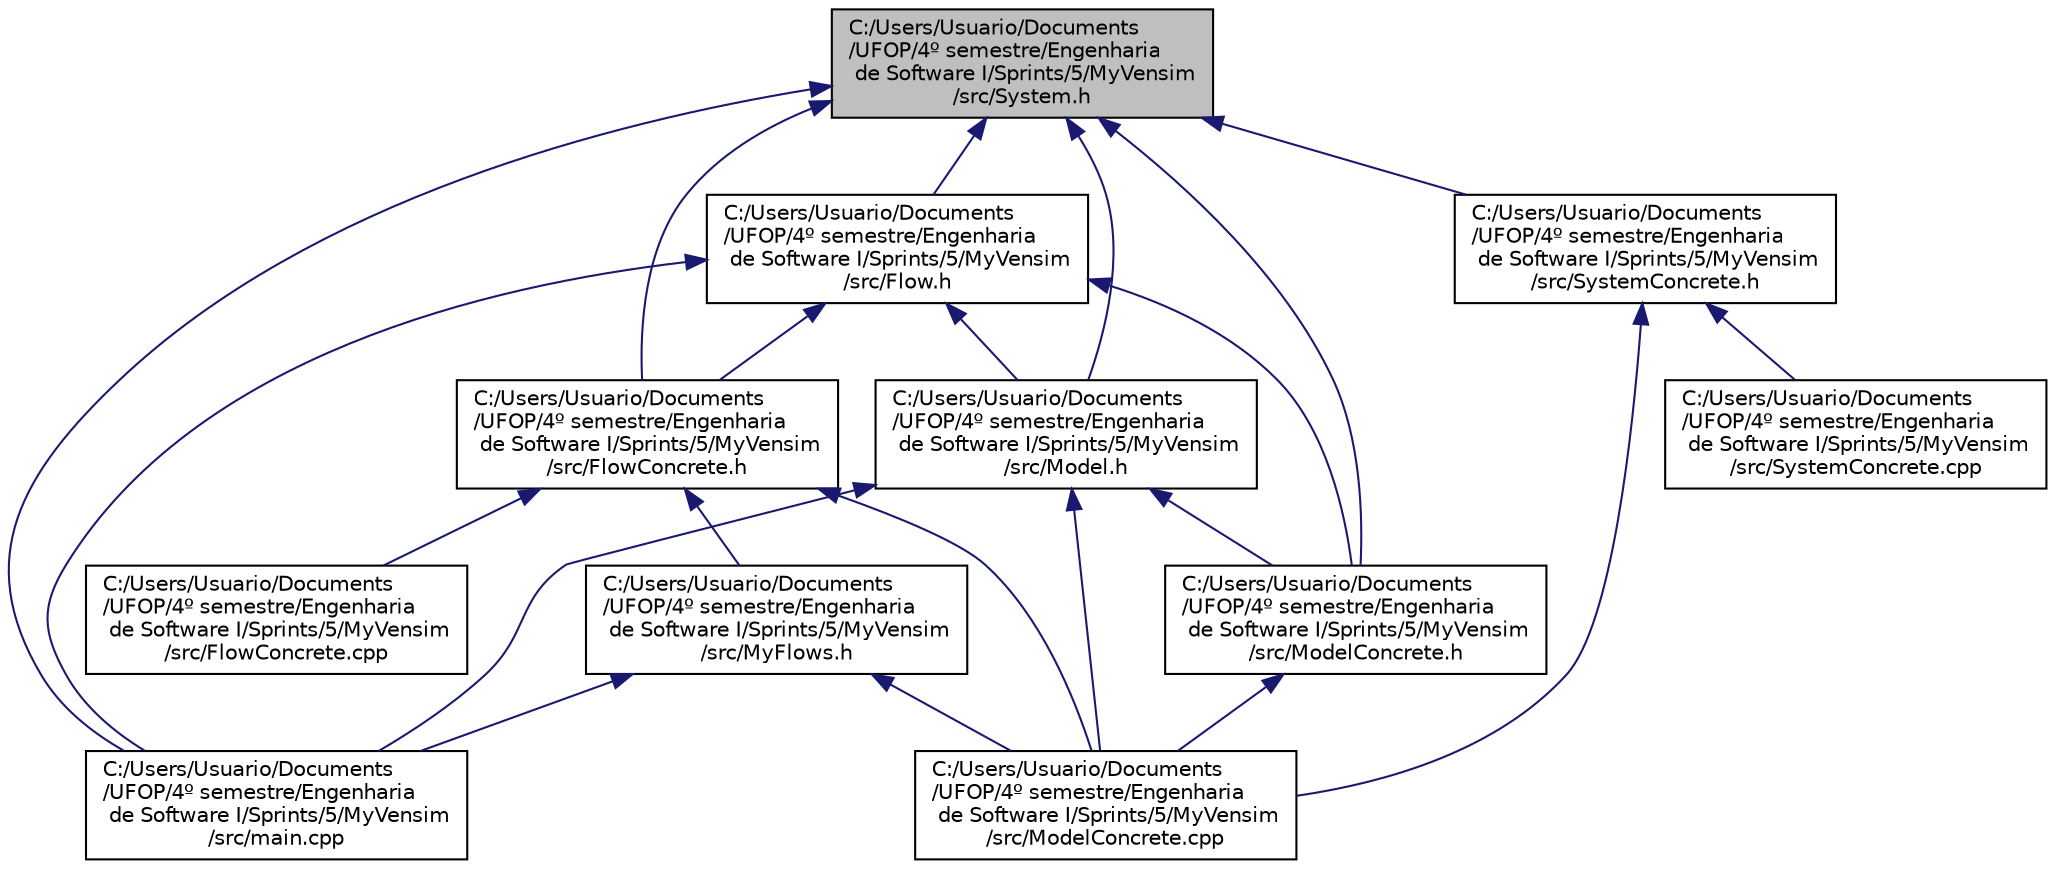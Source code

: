 digraph "C:/Users/Usuario/Documents/UFOP/4º semestre/Engenharia de Software I/Sprints/5/MyVensim/src/System.h"
{
 // LATEX_PDF_SIZE
  edge [fontname="Helvetica",fontsize="10",labelfontname="Helvetica",labelfontsize="10"];
  node [fontname="Helvetica",fontsize="10",shape=record];
  Node1 [label="C:/Users/Usuario/Documents\l/UFOP/4º semestre/Engenharia\l de Software I/Sprints/5/MyVensim\l/src/System.h",height=0.2,width=0.4,color="black", fillcolor="grey75", style="filled", fontcolor="black",tooltip=" "];
  Node1 -> Node2 [dir="back",color="midnightblue",fontsize="10",style="solid",fontname="Helvetica"];
  Node2 [label="C:/Users/Usuario/Documents\l/UFOP/4º semestre/Engenharia\l de Software I/Sprints/5/MyVensim\l/src/Flow.h",height=0.2,width=0.4,color="black", fillcolor="white", style="filled",URL="$_flow_8h.html",tooltip=" "];
  Node2 -> Node3 [dir="back",color="midnightblue",fontsize="10",style="solid",fontname="Helvetica"];
  Node3 [label="C:/Users/Usuario/Documents\l/UFOP/4º semestre/Engenharia\l de Software I/Sprints/5/MyVensim\l/src/FlowConcrete.h",height=0.2,width=0.4,color="black", fillcolor="white", style="filled",URL="$_flow_concrete_8h.html",tooltip=" "];
  Node3 -> Node4 [dir="back",color="midnightblue",fontsize="10",style="solid",fontname="Helvetica"];
  Node4 [label="C:/Users/Usuario/Documents\l/UFOP/4º semestre/Engenharia\l de Software I/Sprints/5/MyVensim\l/src/FlowConcrete.cpp",height=0.2,width=0.4,color="black", fillcolor="white", style="filled",URL="$_flow_concrete_8cpp.html",tooltip=" "];
  Node3 -> Node5 [dir="back",color="midnightblue",fontsize="10",style="solid",fontname="Helvetica"];
  Node5 [label="C:/Users/Usuario/Documents\l/UFOP/4º semestre/Engenharia\l de Software I/Sprints/5/MyVensim\l/src/MyFlows.h",height=0.2,width=0.4,color="black", fillcolor="white", style="filled",URL="$_my_flows_8h.html",tooltip=" "];
  Node5 -> Node6 [dir="back",color="midnightblue",fontsize="10",style="solid",fontname="Helvetica"];
  Node6 [label="C:/Users/Usuario/Documents\l/UFOP/4º semestre/Engenharia\l de Software I/Sprints/5/MyVensim\l/src/main.cpp",height=0.2,width=0.4,color="black", fillcolor="white", style="filled",URL="$main_8cpp.html",tooltip=" "];
  Node5 -> Node7 [dir="back",color="midnightblue",fontsize="10",style="solid",fontname="Helvetica"];
  Node7 [label="C:/Users/Usuario/Documents\l/UFOP/4º semestre/Engenharia\l de Software I/Sprints/5/MyVensim\l/src/ModelConcrete.cpp",height=0.2,width=0.4,color="black", fillcolor="white", style="filled",URL="$_model_concrete_8cpp.html",tooltip=" "];
  Node3 -> Node7 [dir="back",color="midnightblue",fontsize="10",style="solid",fontname="Helvetica"];
  Node2 -> Node6 [dir="back",color="midnightblue",fontsize="10",style="solid",fontname="Helvetica"];
  Node2 -> Node8 [dir="back",color="midnightblue",fontsize="10",style="solid",fontname="Helvetica"];
  Node8 [label="C:/Users/Usuario/Documents\l/UFOP/4º semestre/Engenharia\l de Software I/Sprints/5/MyVensim\l/src/Model.h",height=0.2,width=0.4,color="black", fillcolor="white", style="filled",URL="$_model_8h.html",tooltip=" "];
  Node8 -> Node6 [dir="back",color="midnightblue",fontsize="10",style="solid",fontname="Helvetica"];
  Node8 -> Node7 [dir="back",color="midnightblue",fontsize="10",style="solid",fontname="Helvetica"];
  Node8 -> Node9 [dir="back",color="midnightblue",fontsize="10",style="solid",fontname="Helvetica"];
  Node9 [label="C:/Users/Usuario/Documents\l/UFOP/4º semestre/Engenharia\l de Software I/Sprints/5/MyVensim\l/src/ModelConcrete.h",height=0.2,width=0.4,color="black", fillcolor="white", style="filled",URL="$_model_concrete_8h.html",tooltip=" "];
  Node9 -> Node7 [dir="back",color="midnightblue",fontsize="10",style="solid",fontname="Helvetica"];
  Node2 -> Node9 [dir="back",color="midnightblue",fontsize="10",style="solid",fontname="Helvetica"];
  Node1 -> Node3 [dir="back",color="midnightblue",fontsize="10",style="solid",fontname="Helvetica"];
  Node1 -> Node6 [dir="back",color="midnightblue",fontsize="10",style="solid",fontname="Helvetica"];
  Node1 -> Node8 [dir="back",color="midnightblue",fontsize="10",style="solid",fontname="Helvetica"];
  Node1 -> Node9 [dir="back",color="midnightblue",fontsize="10",style="solid",fontname="Helvetica"];
  Node1 -> Node10 [dir="back",color="midnightblue",fontsize="10",style="solid",fontname="Helvetica"];
  Node10 [label="C:/Users/Usuario/Documents\l/UFOP/4º semestre/Engenharia\l de Software I/Sprints/5/MyVensim\l/src/SystemConcrete.h",height=0.2,width=0.4,color="black", fillcolor="white", style="filled",URL="$_system_concrete_8h.html",tooltip=" "];
  Node10 -> Node7 [dir="back",color="midnightblue",fontsize="10",style="solid",fontname="Helvetica"];
  Node10 -> Node11 [dir="back",color="midnightblue",fontsize="10",style="solid",fontname="Helvetica"];
  Node11 [label="C:/Users/Usuario/Documents\l/UFOP/4º semestre/Engenharia\l de Software I/Sprints/5/MyVensim\l/src/SystemConcrete.cpp",height=0.2,width=0.4,color="black", fillcolor="white", style="filled",URL="$_system_concrete_8cpp.html",tooltip=" "];
}
